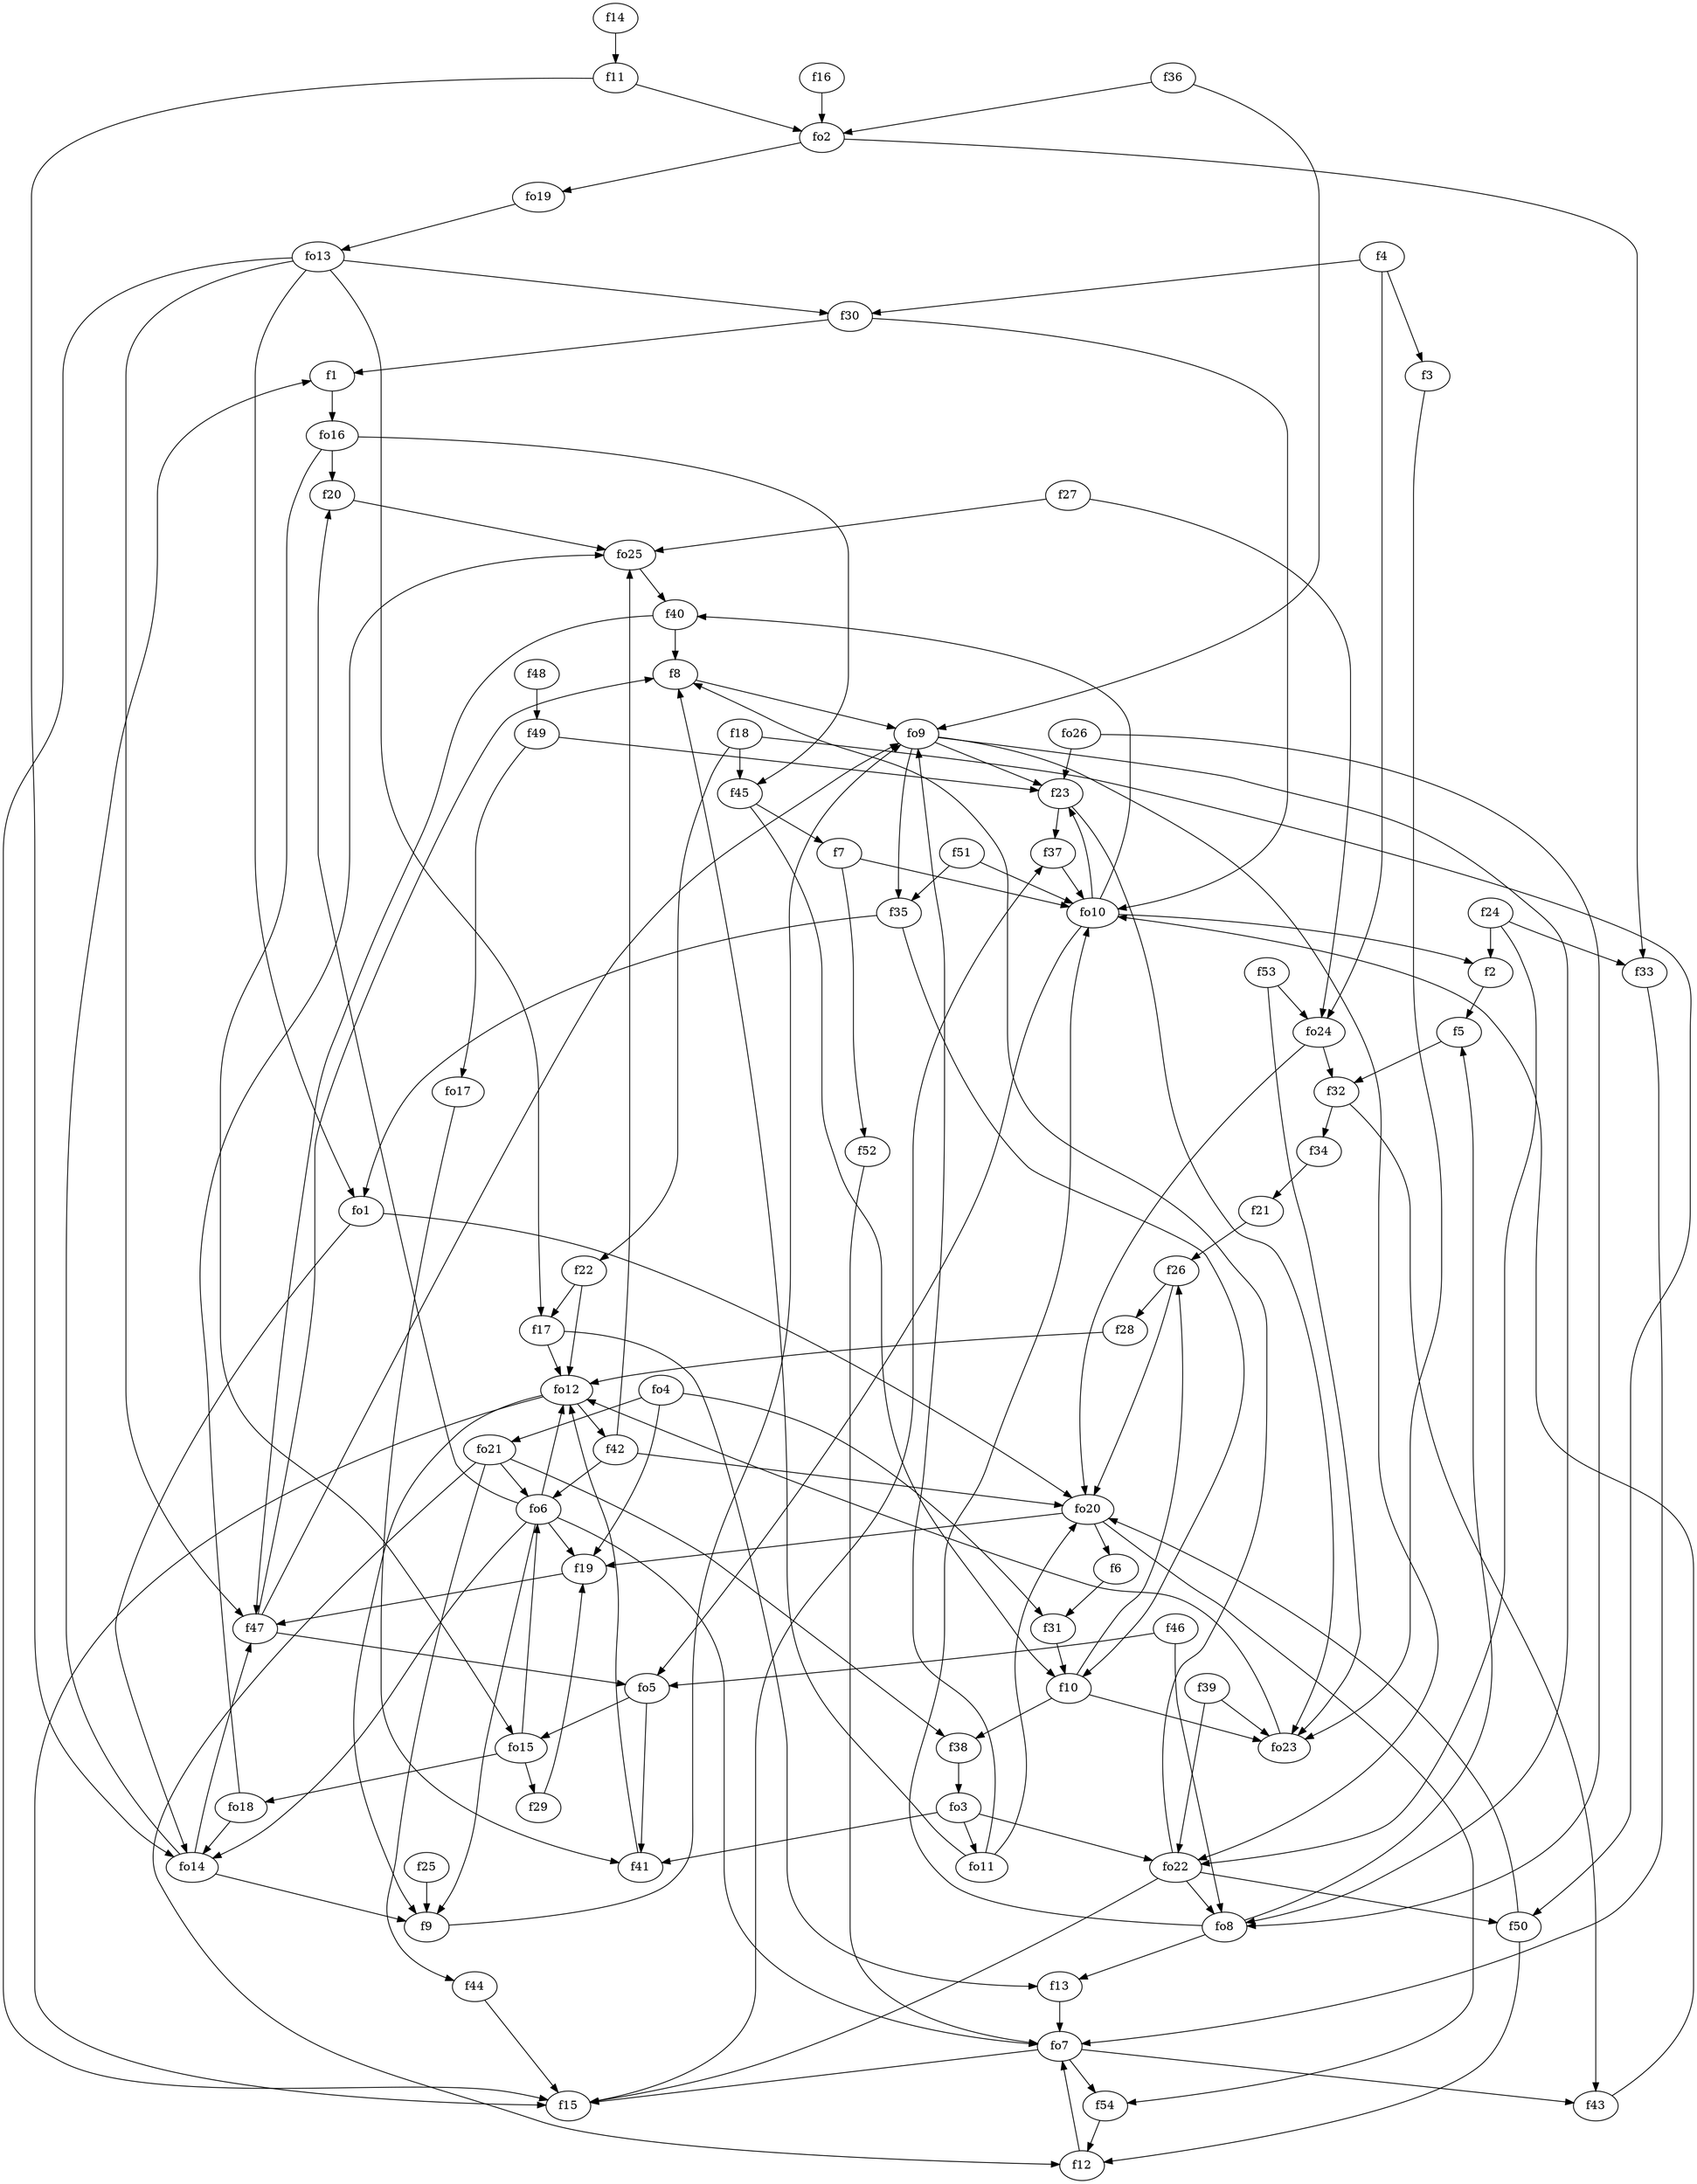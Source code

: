 strict digraph  {
f1;
f2;
f3;
f4;
f5;
f6;
f7;
f8;
f9;
f10;
f11;
f12;
f13;
f14;
f15;
f16;
f17;
f18;
f19;
f20;
f21;
f22;
f23;
f24;
f25;
f26;
f27;
f28;
f29;
f30;
f31;
f32;
f33;
f34;
f35;
f36;
f37;
f38;
f39;
f40;
f41;
f42;
f43;
f44;
f45;
f46;
f47;
f48;
f49;
f50;
f51;
f52;
f53;
f54;
fo1;
fo2;
fo3;
fo4;
fo5;
fo6;
fo7;
fo8;
fo9;
fo10;
fo11;
fo12;
fo13;
fo14;
fo15;
fo16;
fo17;
fo18;
fo19;
fo20;
fo21;
fo22;
fo23;
fo24;
fo25;
fo26;
f1 -> fo16  [weight=2];
f2 -> f5  [weight=2];
f3 -> fo23  [weight=2];
f4 -> f3  [weight=2];
f4 -> f30  [weight=2];
f4 -> fo24  [weight=2];
f5 -> f32  [weight=2];
f6 -> f31  [weight=2];
f7 -> f52  [weight=2];
f7 -> fo10  [weight=2];
f8 -> fo9  [weight=2];
f9 -> fo9  [weight=2];
f10 -> f38  [weight=2];
f10 -> f26  [weight=2];
f10 -> fo23  [weight=2];
f11 -> fo14  [weight=2];
f11 -> fo2  [weight=2];
f12 -> fo7  [weight=2];
f13 -> fo7  [weight=2];
f14 -> f11  [weight=2];
f15 -> f37  [weight=2];
f16 -> fo2  [weight=2];
f17 -> f13  [weight=2];
f17 -> fo12  [weight=2];
f18 -> f45  [weight=2];
f18 -> f50  [weight=2];
f18 -> f22  [weight=2];
f19 -> f47  [weight=2];
f20 -> fo25  [weight=2];
f21 -> f26  [weight=2];
f22 -> fo12  [weight=2];
f22 -> f17  [weight=2];
f23 -> f37  [weight=2];
f23 -> fo23  [weight=2];
f24 -> fo22  [weight=2];
f24 -> f2  [weight=2];
f24 -> f33  [weight=2];
f25 -> f9  [weight=2];
f26 -> fo20  [weight=2];
f26 -> f28  [weight=2];
f27 -> fo24  [weight=2];
f27 -> fo25  [weight=2];
f28 -> fo12  [weight=2];
f29 -> f19  [weight=2];
f30 -> fo10  [weight=2];
f30 -> f1  [weight=2];
f31 -> f10  [weight=2];
f32 -> f43  [weight=2];
f32 -> f34  [weight=2];
f33 -> fo7  [weight=2];
f34 -> f21  [weight=2];
f35 -> fo1  [weight=2];
f35 -> f10  [weight=2];
f36 -> fo2  [weight=2];
f36 -> fo9  [weight=2];
f37 -> fo10  [weight=2];
f38 -> fo3  [weight=2];
f39 -> fo23  [weight=2];
f39 -> fo22  [weight=2];
f40 -> f47  [weight=2];
f40 -> f8  [weight=2];
f41 -> fo12  [weight=2];
f42 -> fo6  [weight=2];
f42 -> fo20  [weight=2];
f42 -> fo25  [weight=2];
f43 -> fo10  [weight=2];
f44 -> f15  [weight=2];
f45 -> f10  [weight=2];
f45 -> f7  [weight=2];
f46 -> fo5  [weight=2];
f46 -> fo8  [weight=2];
f47 -> fo5  [weight=2];
f47 -> f8  [weight=2];
f47 -> fo9  [weight=2];
f48 -> f49  [weight=2];
f49 -> fo17  [weight=2];
f49 -> f23  [weight=2];
f50 -> f12  [weight=2];
f50 -> fo20  [weight=2];
f51 -> f35  [weight=2];
f51 -> fo10  [weight=2];
f52 -> fo7  [weight=2];
f53 -> fo24  [weight=2];
f53 -> fo23  [weight=2];
f54 -> f12  [weight=2];
fo1 -> fo14  [weight=2];
fo1 -> fo20  [weight=2];
fo2 -> f33  [weight=2];
fo2 -> fo19  [weight=2];
fo3 -> fo11  [weight=2];
fo3 -> f41  [weight=2];
fo3 -> fo22  [weight=2];
fo4 -> f19  [weight=2];
fo4 -> fo21  [weight=2];
fo4 -> f31  [weight=2];
fo5 -> f41  [weight=2];
fo5 -> fo15  [weight=2];
fo6 -> f9  [weight=2];
fo6 -> fo14  [weight=2];
fo6 -> fo12  [weight=2];
fo6 -> f20  [weight=2];
fo6 -> fo7  [weight=2];
fo6 -> f19  [weight=2];
fo7 -> f54  [weight=2];
fo7 -> f43  [weight=2];
fo7 -> f15  [weight=2];
fo8 -> fo10  [weight=2];
fo8 -> f5  [weight=2];
fo8 -> f13  [weight=2];
fo9 -> f23  [weight=2];
fo9 -> f35  [weight=2];
fo9 -> fo22  [weight=2];
fo9 -> fo8  [weight=2];
fo10 -> f40  [weight=2];
fo10 -> f23  [weight=2];
fo10 -> fo5  [weight=2];
fo10 -> f2  [weight=2];
fo11 -> f8  [weight=2];
fo11 -> fo20  [weight=2];
fo11 -> fo9  [weight=2];
fo12 -> f15  [weight=2];
fo12 -> f42  [weight=2];
fo12 -> f9  [weight=2];
fo13 -> f15  [weight=2];
fo13 -> f30  [weight=2];
fo13 -> f17  [weight=2];
fo13 -> fo1  [weight=2];
fo13 -> f47  [weight=2];
fo14 -> f47  [weight=2];
fo14 -> f1  [weight=2];
fo14 -> f9  [weight=2];
fo15 -> fo6  [weight=2];
fo15 -> f29  [weight=2];
fo15 -> fo18  [weight=2];
fo16 -> f20  [weight=2];
fo16 -> fo15  [weight=2];
fo16 -> f45  [weight=2];
fo17 -> f41  [weight=2];
fo18 -> fo25  [weight=2];
fo18 -> fo14  [weight=2];
fo19 -> fo13  [weight=2];
fo20 -> f6  [weight=2];
fo20 -> f54  [weight=2];
fo20 -> f19  [weight=2];
fo21 -> fo6  [weight=2];
fo21 -> f12  [weight=2];
fo21 -> f44  [weight=2];
fo21 -> f38  [weight=2];
fo22 -> f50  [weight=2];
fo22 -> f8  [weight=2];
fo22 -> fo8  [weight=2];
fo22 -> f15  [weight=2];
fo23 -> fo12  [weight=2];
fo24 -> f32  [weight=2];
fo24 -> fo20  [weight=2];
fo25 -> f40  [weight=2];
fo26 -> f23  [weight=2];
fo26 -> fo8  [weight=2];
}
